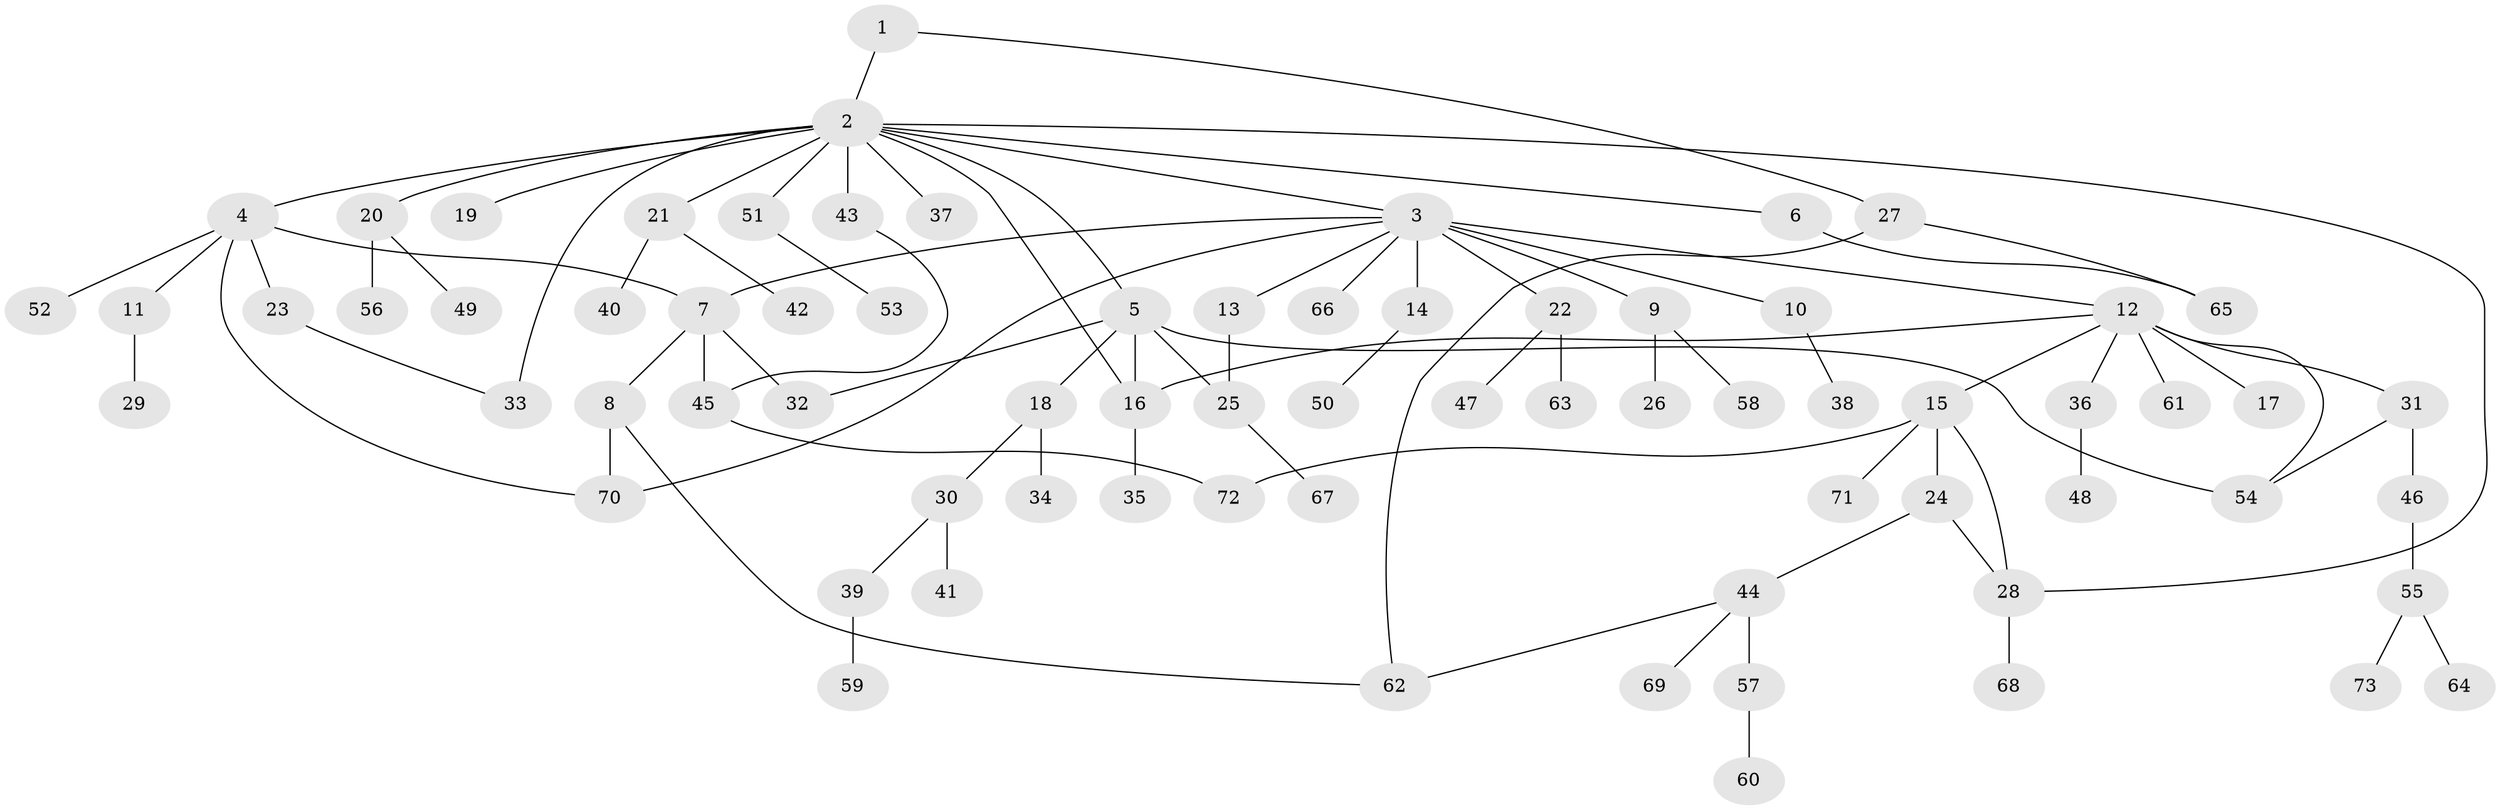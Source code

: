 // original degree distribution, {3: 0.1095890410958904, 18: 0.00684931506849315, 19: 0.00684931506849315, 7: 0.00684931506849315, 8: 0.00684931506849315, 2: 0.1780821917808219, 11: 0.00684931506849315, 4: 0.0821917808219178, 1: 0.5616438356164384, 12: 0.00684931506849315, 6: 0.00684931506849315, 5: 0.02054794520547945}
// Generated by graph-tools (version 1.1) at 2025/35/03/09/25 02:35:32]
// undirected, 73 vertices, 89 edges
graph export_dot {
graph [start="1"]
  node [color=gray90,style=filled];
  1;
  2;
  3;
  4;
  5;
  6;
  7;
  8;
  9;
  10;
  11;
  12;
  13;
  14;
  15;
  16;
  17;
  18;
  19;
  20;
  21;
  22;
  23;
  24;
  25;
  26;
  27;
  28;
  29;
  30;
  31;
  32;
  33;
  34;
  35;
  36;
  37;
  38;
  39;
  40;
  41;
  42;
  43;
  44;
  45;
  46;
  47;
  48;
  49;
  50;
  51;
  52;
  53;
  54;
  55;
  56;
  57;
  58;
  59;
  60;
  61;
  62;
  63;
  64;
  65;
  66;
  67;
  68;
  69;
  70;
  71;
  72;
  73;
  1 -- 2 [weight=1.0];
  1 -- 27 [weight=1.0];
  2 -- 3 [weight=1.0];
  2 -- 4 [weight=1.0];
  2 -- 5 [weight=1.0];
  2 -- 6 [weight=1.0];
  2 -- 16 [weight=1.0];
  2 -- 19 [weight=1.0];
  2 -- 20 [weight=1.0];
  2 -- 21 [weight=1.0];
  2 -- 28 [weight=1.0];
  2 -- 33 [weight=2.0];
  2 -- 37 [weight=1.0];
  2 -- 43 [weight=3.0];
  2 -- 51 [weight=1.0];
  3 -- 7 [weight=1.0];
  3 -- 9 [weight=1.0];
  3 -- 10 [weight=1.0];
  3 -- 12 [weight=1.0];
  3 -- 13 [weight=1.0];
  3 -- 14 [weight=9.0];
  3 -- 22 [weight=1.0];
  3 -- 66 [weight=1.0];
  3 -- 70 [weight=1.0];
  4 -- 7 [weight=1.0];
  4 -- 11 [weight=1.0];
  4 -- 23 [weight=1.0];
  4 -- 52 [weight=1.0];
  4 -- 70 [weight=1.0];
  5 -- 16 [weight=1.0];
  5 -- 18 [weight=1.0];
  5 -- 25 [weight=1.0];
  5 -- 32 [weight=1.0];
  5 -- 54 [weight=2.0];
  6 -- 65 [weight=2.0];
  7 -- 8 [weight=1.0];
  7 -- 32 [weight=6.0];
  7 -- 45 [weight=1.0];
  8 -- 62 [weight=1.0];
  8 -- 70 [weight=1.0];
  9 -- 26 [weight=1.0];
  9 -- 58 [weight=1.0];
  10 -- 38 [weight=1.0];
  11 -- 29 [weight=1.0];
  12 -- 15 [weight=1.0];
  12 -- 16 [weight=1.0];
  12 -- 17 [weight=1.0];
  12 -- 31 [weight=1.0];
  12 -- 36 [weight=1.0];
  12 -- 54 [weight=1.0];
  12 -- 61 [weight=4.0];
  13 -- 25 [weight=1.0];
  14 -- 50 [weight=1.0];
  15 -- 24 [weight=1.0];
  15 -- 28 [weight=1.0];
  15 -- 71 [weight=1.0];
  15 -- 72 [weight=1.0];
  16 -- 35 [weight=3.0];
  18 -- 30 [weight=1.0];
  18 -- 34 [weight=1.0];
  20 -- 49 [weight=1.0];
  20 -- 56 [weight=1.0];
  21 -- 40 [weight=1.0];
  21 -- 42 [weight=1.0];
  22 -- 47 [weight=1.0];
  22 -- 63 [weight=1.0];
  23 -- 33 [weight=1.0];
  24 -- 28 [weight=1.0];
  24 -- 44 [weight=1.0];
  25 -- 67 [weight=2.0];
  27 -- 62 [weight=1.0];
  27 -- 65 [weight=1.0];
  28 -- 68 [weight=1.0];
  30 -- 39 [weight=1.0];
  30 -- 41 [weight=2.0];
  31 -- 46 [weight=1.0];
  31 -- 54 [weight=1.0];
  36 -- 48 [weight=1.0];
  39 -- 59 [weight=2.0];
  43 -- 45 [weight=1.0];
  44 -- 57 [weight=1.0];
  44 -- 62 [weight=1.0];
  44 -- 69 [weight=1.0];
  45 -- 72 [weight=1.0];
  46 -- 55 [weight=1.0];
  51 -- 53 [weight=1.0];
  55 -- 64 [weight=1.0];
  55 -- 73 [weight=1.0];
  57 -- 60 [weight=1.0];
}
